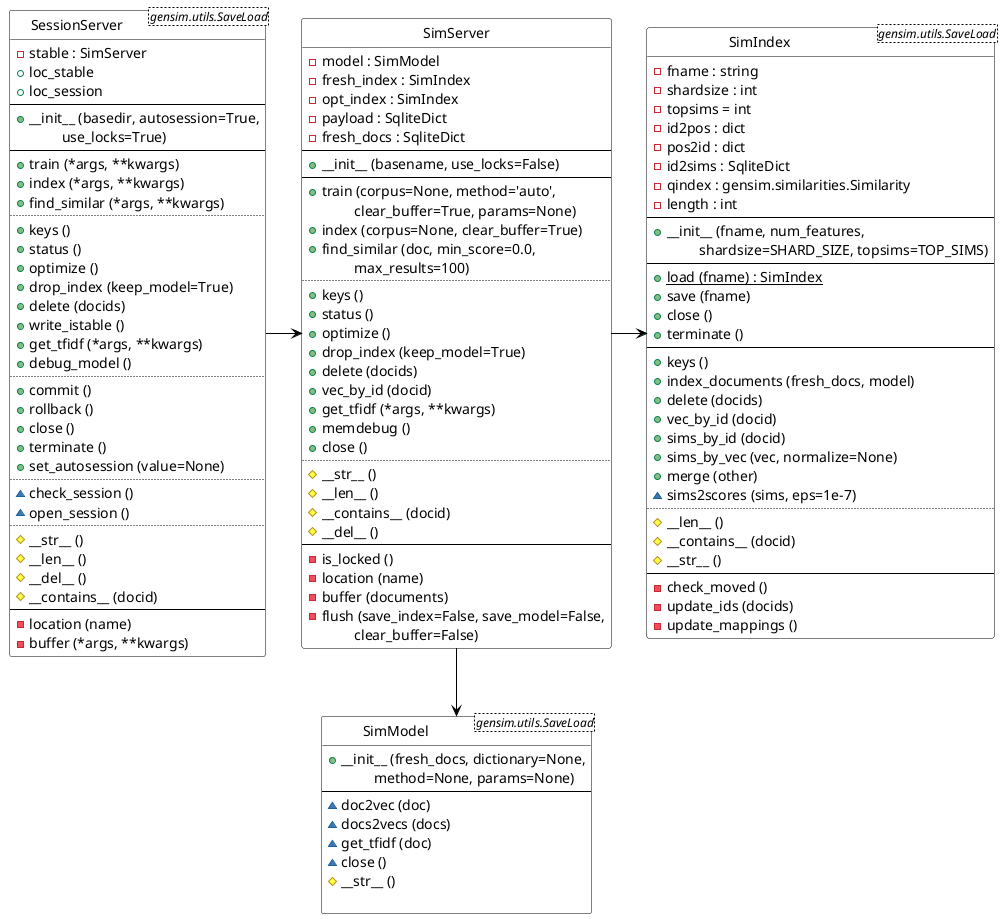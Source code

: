 @startuml

'skinparam monochrome true
skinparam classBackgroundColor White
skinparam classArrowColor Black
skinparam classBorderColor Black
skinparam stereotypeCBackgroundColor Gray
'hide members
hide circle

class SimIndex <gensim.utils.SaveLoad> {
    -fname : string
    -shardsize : int
    -topsims = int
    -id2pos : dict
    -pos2id : dict
    -id2sims : SqliteDict
    -qindex : gensim.similarities.Similarity
    -length : int
    --
    +__init__ (fname, num_features, 
        \t shardsize=SHARD_SIZE, topsims=TOP_SIMS)
    --
    +{static}load (fname) : SimIndex
    +save (fname)
    +close ()
    +terminate ()
    --
    +keys ()
    +index_documents (fresh_docs, model)
    +delete (docids)
    +vec_by_id (docid)
    +sims_by_id (docid)
    +sims_by_vec (vec, normalize=None)
    +merge (other)
    ~sims2scores (sims, eps=1e-7)
    ..
    #__len__ ()
    #__contains__ (docid)
    #__str__ ()
    --
    -check_moved ()
    -update_ids (docids)
    -update_mappings ()
}

class SimModel <gensim.utils.SaveLoad> {
    +__init__ (fresh_docs, dictionary=None, 
        \t method=None, params=None)
    --
    ~doc2vec (doc)
    ~docs2vecs (docs)
    ~get_tfidf (doc)
    ~close ()
    #__str__ ()

'class IterableCorpus {
'    #__iter__ ()
'    #__len__ ()
'}
}

class SimServer {
    -model : SimModel
    -fresh_index : SimIndex
    -opt_index : SimIndex
    -payload : SqliteDict
    -fresh_docs : SqliteDict
    --
    +__init__ (basename, use_locks=False)
    --
    +train (corpus=None, method='auto', 
        \t clear_buffer=True, params=None)
    +index (corpus=None, clear_buffer=True)
    +find_similar (doc, min_score=0.0, 
        \t max_results=100)
    ..
    +keys ()
    +status ()
    +optimize ()
    +drop_index (keep_model=True)
    +delete (docids)
    +vec_by_id (docid)
    +get_tfidf (*args, **kwargs)
    +memdebug ()
    +close ()
    ..
    #__str__ ()
    #__len__ ()
    #__contains__ (docid)
    #__del__ ()
    --
    -is_locked ()
    -location (name)
    -buffer (documents)
    -flush (save_index=False, save_model=False, 
        \t clear_buffer=False)
}

class SessionServer <gensim.utils.SaveLoad> {
    -stable : SimServer
    +loc_stable
    +loc_session
    --
    +__init__ (basedir, autosession=True, 
        \t use_locks=True)
    --
    +train (*args, **kwargs)
    +index (*args, **kwargs)
    +find_similar (*args, **kwargs)
    ..
    +keys ()
    +status ()
    +optimize ()
    +drop_index (keep_model=True)
    +delete (docids)
    +write_istable ()
    +get_tfidf (*args, **kwargs)
    +debug_model ()
    ..
    +commit ()
    +rollback ()
    +close ()
    +terminate ()
    +set_autosession (value=None)
    ..
    ~check_session ()
    ~open_session ()
    ..
    #__str__ ()
    #__len__ ()
    #__del__ ()
    #__contains__ (docid)
    --
    -location (name)
    -buffer (*args, **kwargs)
}

SessionServer -r-> SimServer
SimServer -r-> SimIndex
SimServer -d-> SimModel

'SimIndex -u-|> gensim.utils.SaveLoad
'SimModel -r-|> gensim.utils.SaveLoad
'SessionServer -u-|> gensim.utils.SaveLoad

@enduml